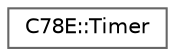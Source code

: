 digraph "Graphical Class Hierarchy"
{
 // LATEX_PDF_SIZE
  bgcolor="transparent";
  edge [fontname=Helvetica,fontsize=10,labelfontname=Helvetica,labelfontsize=10];
  node [fontname=Helvetica,fontsize=10,shape=box,height=0.2,width=0.4];
  rankdir="LR";
  Node0 [id="Node000000",label="C78E::Timer",height=0.2,width=0.4,color="grey40", fillcolor="white", style="filled",URL="$d5/d93/class_c78_e_1_1_timer.html",tooltip=" "];
}
